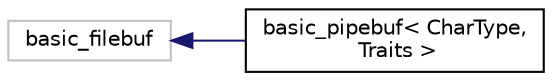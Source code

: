 digraph "Graphical Class Hierarchy"
{
  edge [fontname="Helvetica",fontsize="10",labelfontname="Helvetica",labelfontsize="10"];
  node [fontname="Helvetica",fontsize="10",shape=record];
  rankdir="LR";
  Node928 [label="basic_filebuf",height=0.2,width=0.4,color="grey75", fillcolor="white", style="filled"];
  Node928 -> Node0 [dir="back",color="midnightblue",fontsize="10",style="solid",fontname="Helvetica"];
  Node0 [label="basic_pipebuf\< CharType,\l Traits \>",height=0.2,width=0.4,color="black", fillcolor="white", style="filled",URL="$classkaldi_1_1basic__pipebuf.html"];
}
